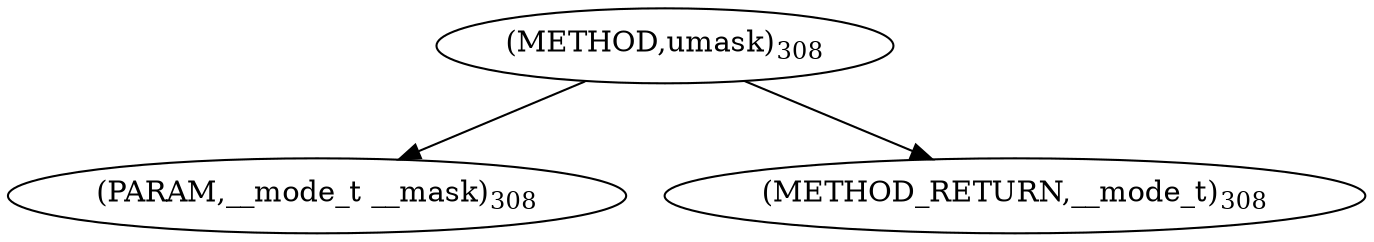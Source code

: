 digraph "umask" {  
"33464" [label = <(METHOD,umask)<SUB>308</SUB>> ]
"33465" [label = <(PARAM,__mode_t __mask)<SUB>308</SUB>> ]
"33466" [label = <(METHOD_RETURN,__mode_t)<SUB>308</SUB>> ]
  "33464" -> "33465" 
  "33464" -> "33466" 
}
